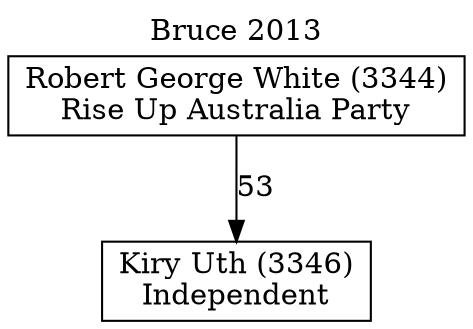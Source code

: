 // House preference flow
digraph "Kiry Uth (3346)_Bruce_2013" {
	graph [label="Bruce 2013" labelloc=t mclimit=10]
	node [shape=box]
	"Kiry Uth (3346)" [label="Kiry Uth (3346)
Independent"]
	"Robert George White (3344)" [label="Robert George White (3344)
Rise Up Australia Party"]
	"Robert George White (3344)" -> "Kiry Uth (3346)" [label=53]
}
